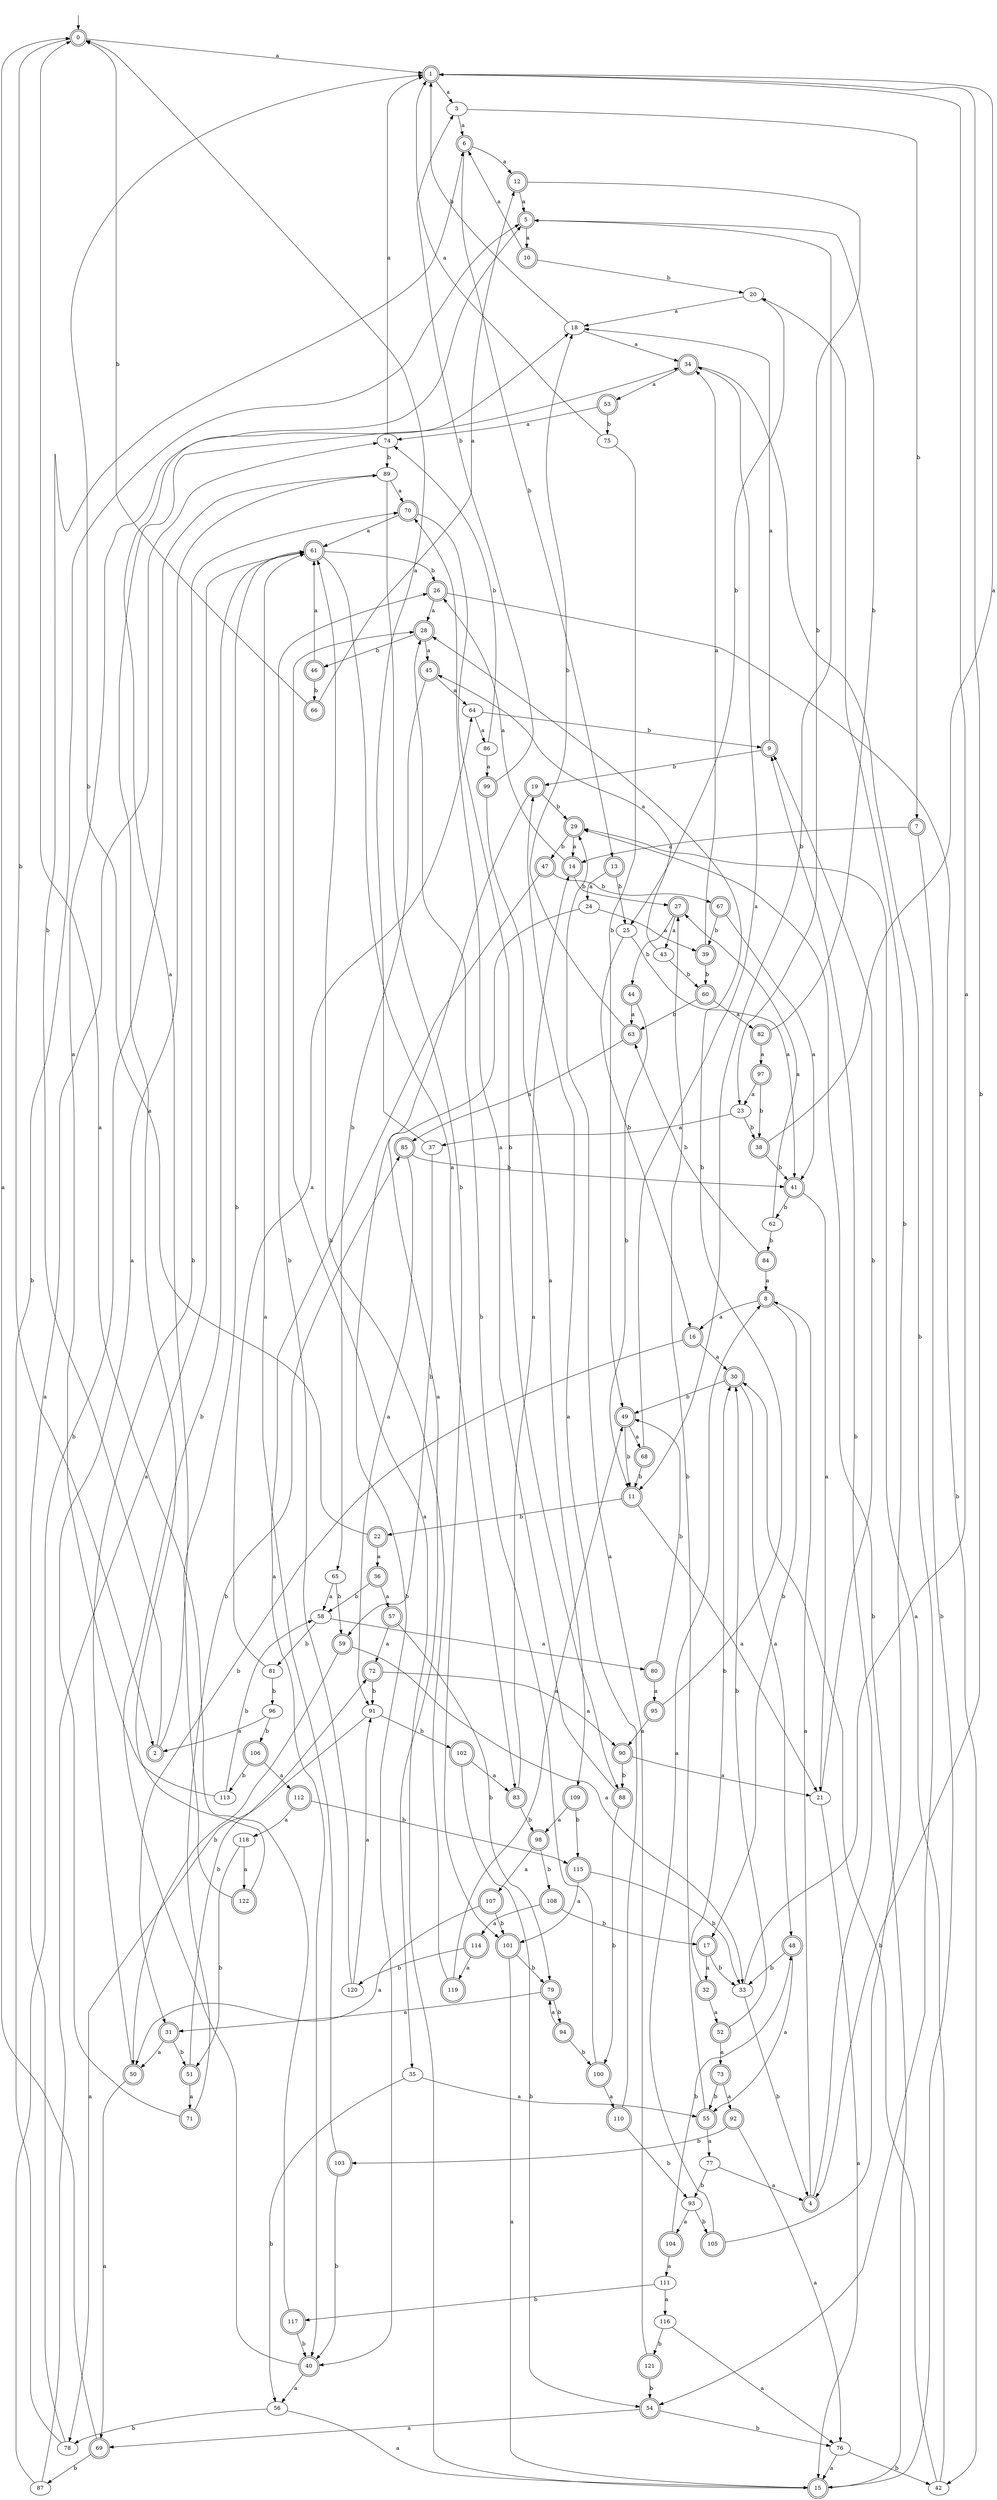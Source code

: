 digraph RandomDFA {
  __start0 [label="", shape=none];
  __start0 -> 0 [label=""];
  0 [shape=circle] [shape=doublecircle]
  0 -> 1 [label="a"]
  0 -> 2 [label="b"]
  1 [shape=doublecircle]
  1 -> 3 [label="a"]
  1 -> 4 [label="b"]
  2 [shape=doublecircle]
  2 -> 5 [label="a"]
  2 -> 6 [label="b"]
  3
  3 -> 6 [label="a"]
  3 -> 7 [label="b"]
  4 [shape=doublecircle]
  4 -> 8 [label="a"]
  4 -> 9 [label="b"]
  5 [shape=doublecircle]
  5 -> 10 [label="a"]
  5 -> 11 [label="b"]
  6 [shape=doublecircle]
  6 -> 12 [label="a"]
  6 -> 13 [label="b"]
  7 [shape=doublecircle]
  7 -> 14 [label="a"]
  7 -> 15 [label="b"]
  8 [shape=doublecircle]
  8 -> 16 [label="a"]
  8 -> 17 [label="b"]
  9 [shape=doublecircle]
  9 -> 18 [label="a"]
  9 -> 19 [label="b"]
  10 [shape=doublecircle]
  10 -> 6 [label="a"]
  10 -> 20 [label="b"]
  11 [shape=doublecircle]
  11 -> 21 [label="a"]
  11 -> 22 [label="b"]
  12 [shape=doublecircle]
  12 -> 5 [label="a"]
  12 -> 23 [label="b"]
  13 [shape=doublecircle]
  13 -> 24 [label="a"]
  13 -> 25 [label="b"]
  14 [shape=doublecircle]
  14 -> 26 [label="a"]
  14 -> 27 [label="b"]
  15 [shape=doublecircle]
  15 -> 28 [label="a"]
  15 -> 29 [label="b"]
  16 [shape=doublecircle]
  16 -> 30 [label="a"]
  16 -> 31 [label="b"]
  17 [shape=doublecircle]
  17 -> 32 [label="a"]
  17 -> 33 [label="b"]
  18
  18 -> 34 [label="a"]
  18 -> 1 [label="b"]
  19 [shape=doublecircle]
  19 -> 35 [label="a"]
  19 -> 29 [label="b"]
  20
  20 -> 18 [label="a"]
  20 -> 25 [label="b"]
  21
  21 -> 15 [label="a"]
  21 -> 9 [label="b"]
  22 [shape=doublecircle]
  22 -> 36 [label="a"]
  22 -> 1 [label="b"]
  23
  23 -> 37 [label="a"]
  23 -> 38 [label="b"]
  24
  24 -> 39 [label="a"]
  24 -> 40 [label="b"]
  25
  25 -> 41 [label="a"]
  25 -> 16 [label="b"]
  26 [shape=doublecircle]
  26 -> 28 [label="a"]
  26 -> 42 [label="b"]
  27 [shape=doublecircle]
  27 -> 43 [label="a"]
  27 -> 44 [label="b"]
  28 [shape=doublecircle]
  28 -> 45 [label="a"]
  28 -> 46 [label="b"]
  29 [shape=doublecircle]
  29 -> 14 [label="a"]
  29 -> 47 [label="b"]
  30 [shape=doublecircle]
  30 -> 48 [label="a"]
  30 -> 49 [label="b"]
  31 [shape=doublecircle]
  31 -> 50 [label="a"]
  31 -> 51 [label="b"]
  32 [shape=doublecircle]
  32 -> 52 [label="a"]
  32 -> 30 [label="b"]
  33
  33 -> 1 [label="a"]
  33 -> 4 [label="b"]
  34 [shape=doublecircle]
  34 -> 53 [label="a"]
  34 -> 54 [label="b"]
  35
  35 -> 55 [label="a"]
  35 -> 56 [label="b"]
  36 [shape=doublecircle]
  36 -> 57 [label="a"]
  36 -> 58 [label="b"]
  37
  37 -> 0 [label="a"]
  37 -> 59 [label="b"]
  38 [shape=doublecircle]
  38 -> 1 [label="a"]
  38 -> 41 [label="b"]
  39 [shape=doublecircle]
  39 -> 34 [label="a"]
  39 -> 60 [label="b"]
  40 [shape=doublecircle]
  40 -> 56 [label="a"]
  40 -> 61 [label="b"]
  41 [shape=doublecircle]
  41 -> 21 [label="a"]
  41 -> 62 [label="b"]
  42
  42 -> 29 [label="a"]
  42 -> 30 [label="b"]
  43
  43 -> 45 [label="a"]
  43 -> 60 [label="b"]
  44 [shape=doublecircle]
  44 -> 63 [label="a"]
  44 -> 11 [label="b"]
  45 [shape=doublecircle]
  45 -> 64 [label="a"]
  45 -> 65 [label="b"]
  46 [shape=doublecircle]
  46 -> 61 [label="a"]
  46 -> 66 [label="b"]
  47 [shape=doublecircle]
  47 -> 40 [label="a"]
  47 -> 67 [label="b"]
  48 [shape=doublecircle]
  48 -> 55 [label="a"]
  48 -> 33 [label="b"]
  49 [shape=doublecircle]
  49 -> 68 [label="a"]
  49 -> 11 [label="b"]
  50 [shape=doublecircle]
  50 -> 69 [label="a"]
  50 -> 70 [label="b"]
  51 [shape=doublecircle]
  51 -> 71 [label="a"]
  51 -> 72 [label="b"]
  52 [shape=doublecircle]
  52 -> 73 [label="a"]
  52 -> 30 [label="b"]
  53 [shape=doublecircle]
  53 -> 74 [label="a"]
  53 -> 75 [label="b"]
  54 [shape=doublecircle]
  54 -> 69 [label="a"]
  54 -> 76 [label="b"]
  55 [shape=doublecircle]
  55 -> 77 [label="a"]
  55 -> 27 [label="b"]
  56
  56 -> 15 [label="a"]
  56 -> 78 [label="b"]
  57 [shape=doublecircle]
  57 -> 72 [label="a"]
  57 -> 79 [label="b"]
  58
  58 -> 80 [label="a"]
  58 -> 81 [label="b"]
  59 [shape=doublecircle]
  59 -> 33 [label="a"]
  59 -> 50 [label="b"]
  60 [shape=doublecircle]
  60 -> 82 [label="a"]
  60 -> 63 [label="b"]
  61 [shape=doublecircle]
  61 -> 83 [label="a"]
  61 -> 26 [label="b"]
  62
  62 -> 27 [label="a"]
  62 -> 84 [label="b"]
  63 [shape=doublecircle]
  63 -> 85 [label="a"]
  63 -> 18 [label="b"]
  64
  64 -> 86 [label="a"]
  64 -> 9 [label="b"]
  65
  65 -> 58 [label="a"]
  65 -> 59 [label="b"]
  66 [shape=doublecircle]
  66 -> 12 [label="a"]
  66 -> 0 [label="b"]
  67 [shape=doublecircle]
  67 -> 41 [label="a"]
  67 -> 39 [label="b"]
  68 [shape=doublecircle]
  68 -> 34 [label="a"]
  68 -> 11 [label="b"]
  69 [shape=doublecircle]
  69 -> 0 [label="a"]
  69 -> 87 [label="b"]
  70 [shape=doublecircle]
  70 -> 61 [label="a"]
  70 -> 88 [label="b"]
  71 [shape=doublecircle]
  71 -> 89 [label="a"]
  71 -> 85 [label="b"]
  72 [shape=doublecircle]
  72 -> 90 [label="a"]
  72 -> 91 [label="b"]
  73 [shape=doublecircle]
  73 -> 92 [label="a"]
  73 -> 55 [label="b"]
  74
  74 -> 1 [label="a"]
  74 -> 89 [label="b"]
  75
  75 -> 1 [label="a"]
  75 -> 49 [label="b"]
  76
  76 -> 15 [label="a"]
  76 -> 42 [label="b"]
  77
  77 -> 4 [label="a"]
  77 -> 93 [label="b"]
  78
  78 -> 74 [label="a"]
  78 -> 5 [label="b"]
  79 [shape=doublecircle]
  79 -> 31 [label="a"]
  79 -> 94 [label="b"]
  80 [shape=doublecircle]
  80 -> 95 [label="a"]
  80 -> 49 [label="b"]
  81
  81 -> 64 [label="a"]
  81 -> 96 [label="b"]
  82 [shape=doublecircle]
  82 -> 97 [label="a"]
  82 -> 5 [label="b"]
  83 [shape=doublecircle]
  83 -> 14 [label="a"]
  83 -> 98 [label="b"]
  84 [shape=doublecircle]
  84 -> 8 [label="a"]
  84 -> 63 [label="b"]
  85 [shape=doublecircle]
  85 -> 91 [label="a"]
  85 -> 41 [label="b"]
  86
  86 -> 99 [label="a"]
  86 -> 74 [label="b"]
  87
  87 -> 61 [label="a"]
  87 -> 89 [label="b"]
  88 [shape=doublecircle]
  88 -> 70 [label="a"]
  88 -> 100 [label="b"]
  89
  89 -> 70 [label="a"]
  89 -> 101 [label="b"]
  90 [shape=doublecircle]
  90 -> 21 [label="a"]
  90 -> 88 [label="b"]
  91
  91 -> 78 [label="a"]
  91 -> 102 [label="b"]
  92 [shape=doublecircle]
  92 -> 76 [label="a"]
  92 -> 103 [label="b"]
  93
  93 -> 104 [label="a"]
  93 -> 105 [label="b"]
  94 [shape=doublecircle]
  94 -> 79 [label="a"]
  94 -> 100 [label="b"]
  95 [shape=doublecircle]
  95 -> 90 [label="a"]
  95 -> 28 [label="b"]
  96
  96 -> 2 [label="a"]
  96 -> 106 [label="b"]
  97 [shape=doublecircle]
  97 -> 23 [label="a"]
  97 -> 38 [label="b"]
  98 [shape=doublecircle]
  98 -> 107 [label="a"]
  98 -> 108 [label="b"]
  99 [shape=doublecircle]
  99 -> 109 [label="a"]
  99 -> 3 [label="b"]
  100 [shape=doublecircle]
  100 -> 110 [label="a"]
  100 -> 28 [label="b"]
  101 [shape=doublecircle]
  101 -> 15 [label="a"]
  101 -> 79 [label="b"]
  102 [shape=doublecircle]
  102 -> 83 [label="a"]
  102 -> 54 [label="b"]
  103 [shape=doublecircle]
  103 -> 61 [label="a"]
  103 -> 40 [label="b"]
  104 [shape=doublecircle]
  104 -> 111 [label="a"]
  104 -> 48 [label="b"]
  105 [shape=doublecircle]
  105 -> 8 [label="a"]
  105 -> 20 [label="b"]
  106 [shape=doublecircle]
  106 -> 112 [label="a"]
  106 -> 113 [label="b"]
  107 [shape=doublecircle]
  107 -> 50 [label="a"]
  107 -> 101 [label="b"]
  108 [shape=doublecircle]
  108 -> 114 [label="a"]
  108 -> 17 [label="b"]
  109 [shape=doublecircle]
  109 -> 98 [label="a"]
  109 -> 115 [label="b"]
  110 [shape=doublecircle]
  110 -> 19 [label="a"]
  110 -> 93 [label="b"]
  111
  111 -> 116 [label="a"]
  111 -> 117 [label="b"]
  112 [shape=doublecircle]
  112 -> 118 [label="a"]
  112 -> 115 [label="b"]
  113
  113 -> 18 [label="a"]
  113 -> 58 [label="b"]
  114 [shape=doublecircle]
  114 -> 119 [label="a"]
  114 -> 120 [label="b"]
  115 [shape=doublecircle]
  115 -> 101 [label="a"]
  115 -> 33 [label="b"]
  116
  116 -> 76 [label="a"]
  116 -> 121 [label="b"]
  117 [shape=doublecircle]
  117 -> 0 [label="a"]
  117 -> 40 [label="b"]
  118
  118 -> 122 [label="a"]
  118 -> 51 [label="b"]
  119 [shape=doublecircle]
  119 -> 49 [label="a"]
  119 -> 61 [label="b"]
  120
  120 -> 91 [label="a"]
  120 -> 26 [label="b"]
  121 [shape=doublecircle]
  121 -> 29 [label="a"]
  121 -> 54 [label="b"]
  122 [shape=doublecircle]
  122 -> 34 [label="a"]
  122 -> 61 [label="b"]
}
